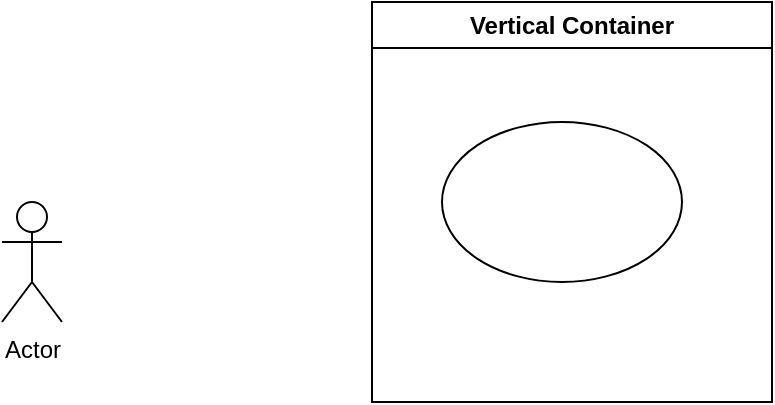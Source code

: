 <mxfile version="24.4.6" type="github">
  <diagram name="Page-1" id="fbESP1bHvwPWGvWb19n-">
    <mxGraphModel dx="870" dy="466" grid="1" gridSize="10" guides="1" tooltips="1" connect="1" arrows="1" fold="1" page="1" pageScale="1" pageWidth="850" pageHeight="1100" math="0" shadow="0">
      <root>
        <mxCell id="0" />
        <mxCell id="1" parent="0" />
        <mxCell id="eUBYseBLEDCaA38KvItt-1" value="Actor" style="shape=umlActor;verticalLabelPosition=bottom;verticalAlign=top;html=1;outlineConnect=0;" vertex="1" parent="1">
          <mxGeometry x="140" y="270" width="30" height="60" as="geometry" />
        </mxCell>
        <mxCell id="eUBYseBLEDCaA38KvItt-2" value="Vertical Container" style="swimlane;whiteSpace=wrap;html=1;" vertex="1" parent="1">
          <mxGeometry x="325" y="170" width="200" height="200" as="geometry" />
        </mxCell>
        <mxCell id="eUBYseBLEDCaA38KvItt-3" value="" style="ellipse;whiteSpace=wrap;html=1;" vertex="1" parent="eUBYseBLEDCaA38KvItt-2">
          <mxGeometry x="35" y="60" width="120" height="80" as="geometry" />
        </mxCell>
      </root>
    </mxGraphModel>
  </diagram>
</mxfile>
